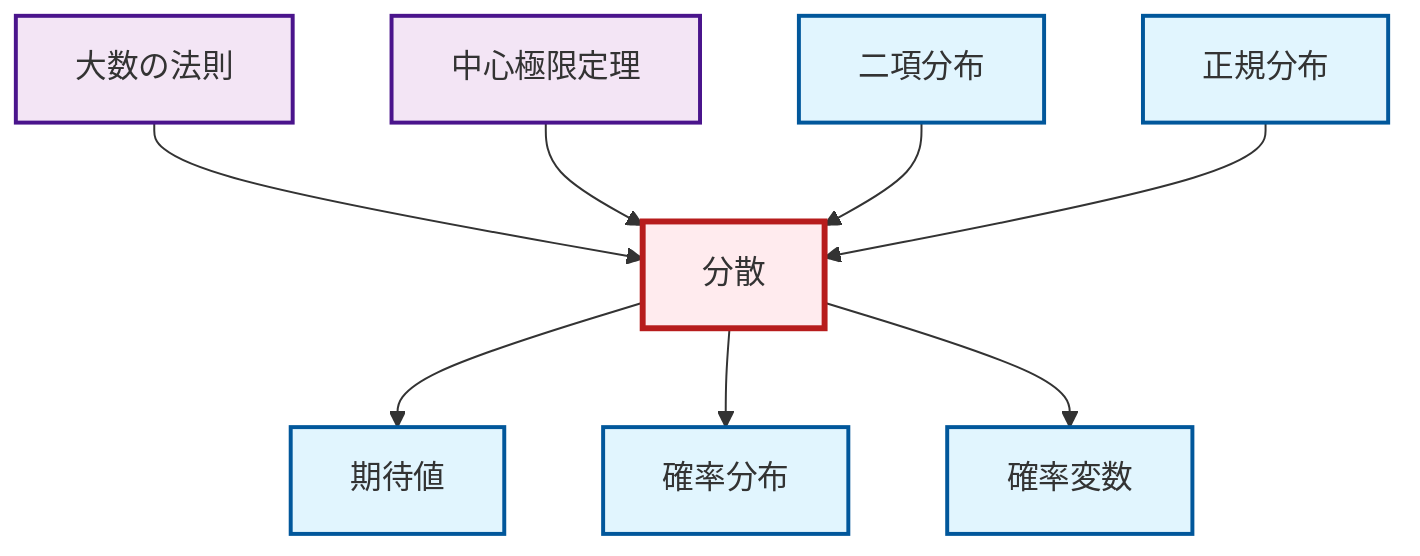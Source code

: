 graph TD
    classDef definition fill:#e1f5fe,stroke:#01579b,stroke-width:2px
    classDef theorem fill:#f3e5f5,stroke:#4a148c,stroke-width:2px
    classDef axiom fill:#fff3e0,stroke:#e65100,stroke-width:2px
    classDef example fill:#e8f5e9,stroke:#1b5e20,stroke-width:2px
    classDef current fill:#ffebee,stroke:#b71c1c,stroke-width:3px
    def-variance["分散"]:::definition
    def-random-variable["確率変数"]:::definition
    thm-law-of-large-numbers["大数の法則"]:::theorem
    def-probability-distribution["確率分布"]:::definition
    thm-central-limit["中心極限定理"]:::theorem
    def-binomial-distribution["二項分布"]:::definition
    def-normal-distribution["正規分布"]:::definition
    def-expectation["期待値"]:::definition
    thm-law-of-large-numbers --> def-variance
    thm-central-limit --> def-variance
    def-variance --> def-expectation
    def-binomial-distribution --> def-variance
    def-normal-distribution --> def-variance
    def-variance --> def-probability-distribution
    def-variance --> def-random-variable
    class def-variance current
